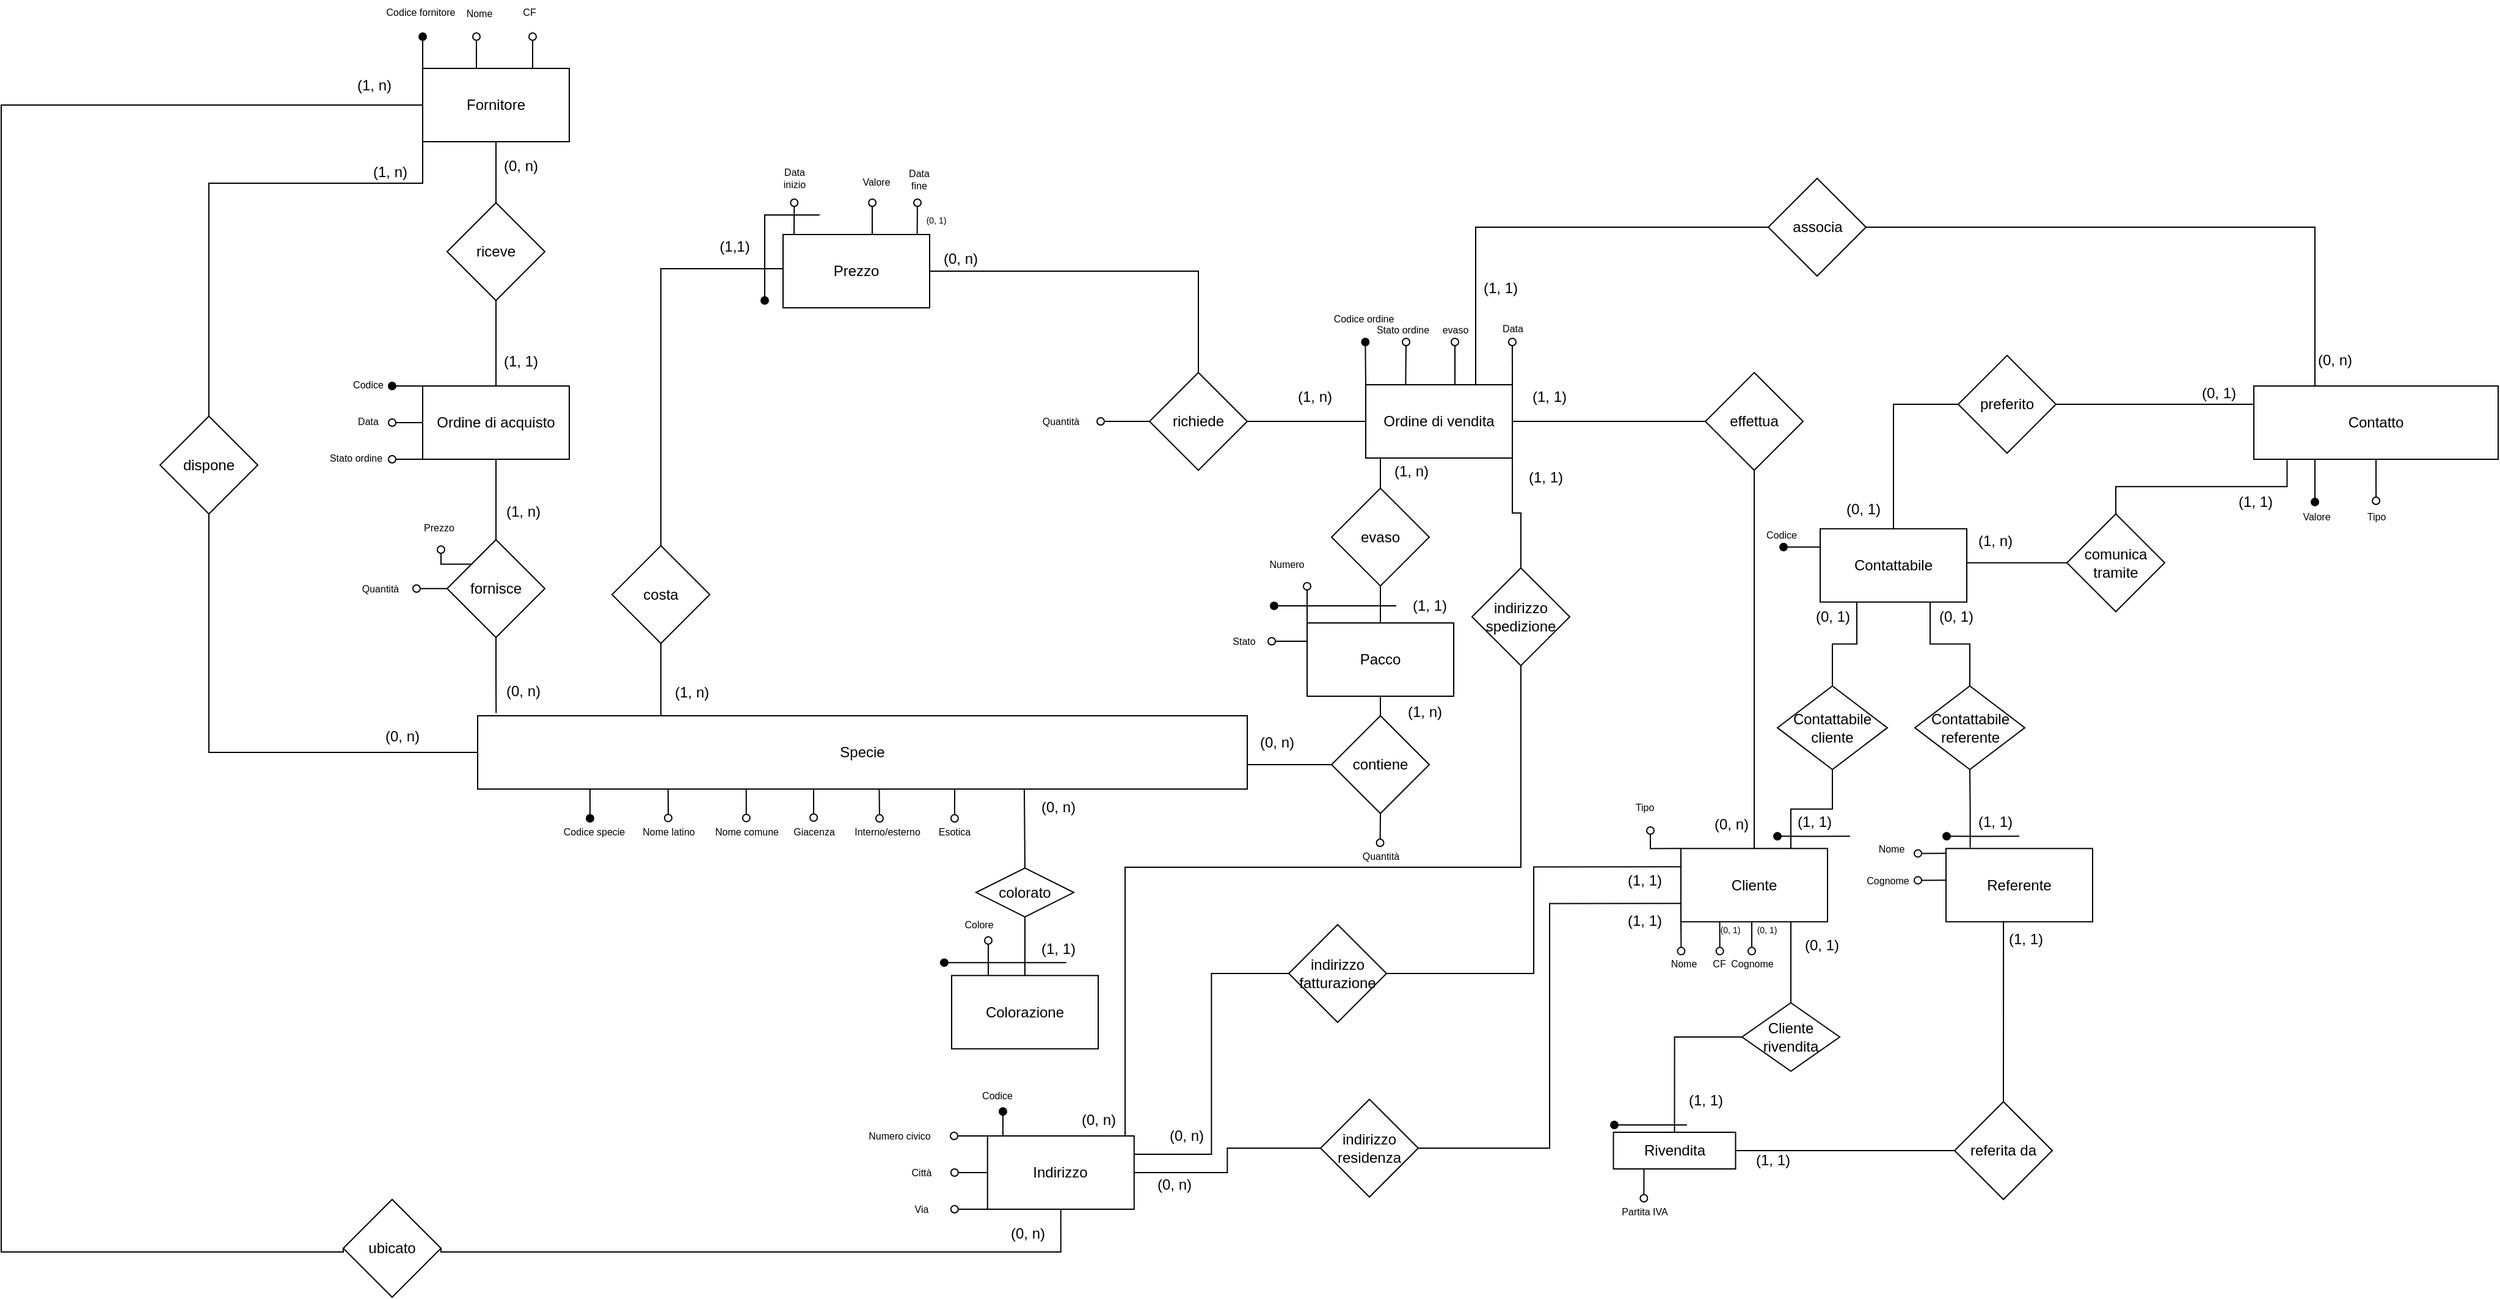 <mxfile version="19.0.3" type="device"><diagram id="LAhefPWDLS7451gCzzsY" name="Pagina-1"><mxGraphModel dx="1898" dy="1424" grid="1" gridSize="10" guides="1" tooltips="1" connect="1" arrows="1" fold="1" page="1" pageScale="1" pageWidth="827" pageHeight="1169" math="0" shadow="0"><root><mxCell id="0"/><mxCell id="1" parent="0"/><mxCell id="q1xazKoyYNm-U234OkCp-181" style="edgeStyle=orthogonalEdgeStyle;rounded=0;orthogonalLoop=1;jettySize=auto;html=1;exitX=0.571;exitY=0.99;exitDx=0;exitDy=0;fontSize=7;endArrow=oval;endFill=0;exitPerimeter=0;" parent="1" edge="1"><mxGeometry relative="1" as="geometry"><mxPoint x="469" y="710" as="targetPoint"/><mxPoint x="468.73" y="685.4" as="sourcePoint"/></mxGeometry></mxCell><mxCell id="q1xazKoyYNm-U234OkCp-183" style="edgeStyle=orthogonalEdgeStyle;rounded=0;orthogonalLoop=1;jettySize=auto;html=1;exitX=0.75;exitY=1;exitDx=0;exitDy=0;fontSize=7;endArrow=oval;endFill=0;" parent="1" edge="1"><mxGeometry relative="1" as="geometry"><mxPoint x="530.417" y="710.0" as="targetPoint"/><mxPoint x="530.5" y="686" as="sourcePoint"/></mxGeometry></mxCell><mxCell id="NOpnsA6SR9fhJBT1McN1-4" style="edgeStyle=orthogonalEdgeStyle;rounded=0;orthogonalLoop=1;jettySize=auto;html=1;exitX=0.75;exitY=1;exitDx=0;exitDy=0;entryX=0.5;entryY=0;entryDx=0;entryDy=0;endArrow=none;endFill=0;" parent="1" target="NOpnsA6SR9fhJBT1McN1-3" edge="1"><mxGeometry relative="1" as="geometry"><mxPoint x="587.5" y="686" as="sourcePoint"/></mxGeometry></mxCell><mxCell id="q1xazKoyYNm-U234OkCp-2" value="Specie" style="rounded=0;whiteSpace=wrap;html=1;gradientColor=none;" parent="1" vertex="1"><mxGeometry x="140" y="626" width="630" height="60" as="geometry"/></mxCell><mxCell id="q1xazKoyYNm-U234OkCp-31" style="edgeStyle=orthogonalEdgeStyle;rounded=0;orthogonalLoop=1;jettySize=auto;html=1;exitX=1;exitY=0;exitDx=0;exitDy=0;fontColor=#000000;endArrow=oval;endFill=0;" parent="1" source="q1xazKoyYNm-U234OkCp-33" edge="1"><mxGeometry relative="1" as="geometry"><mxPoint x="986.974" y="320" as="targetPoint"/></mxGeometry></mxCell><mxCell id="q1xazKoyYNm-U234OkCp-32" style="edgeStyle=orthogonalEdgeStyle;rounded=0;orthogonalLoop=1;jettySize=auto;html=1;exitX=0;exitY=0;exitDx=0;exitDy=0;fontSize=8;endArrow=oval;endFill=1;" parent="1" source="q1xazKoyYNm-U234OkCp-33" edge="1"><mxGeometry relative="1" as="geometry"><mxPoint x="866.667" y="320" as="targetPoint"/></mxGeometry></mxCell><mxCell id="HOwqi13ZU00glc8GqLRB-4" style="edgeStyle=orthogonalEdgeStyle;rounded=0;orthogonalLoop=1;jettySize=auto;html=1;exitX=1;exitY=1;exitDx=0;exitDy=0;entryX=0.5;entryY=0;entryDx=0;entryDy=0;endArrow=none;endFill=0;" parent="1" source="q1xazKoyYNm-U234OkCp-33" target="HOwqi13ZU00glc8GqLRB-3" edge="1"><mxGeometry relative="1" as="geometry"/></mxCell><mxCell id="7CtXiXxQIA4xTGamn86a-5" style="edgeStyle=orthogonalEdgeStyle;rounded=0;orthogonalLoop=1;jettySize=auto;html=1;exitX=0.5;exitY=0;exitDx=0;exitDy=0;endArrow=oval;endFill=0;" edge="1" parent="1" source="q1xazKoyYNm-U234OkCp-33"><mxGeometry relative="1" as="geometry"><mxPoint x="940" y="320" as="targetPoint"/></mxGeometry></mxCell><mxCell id="q1xazKoyYNm-U234OkCp-33" value="Ordine di vendita" style="rounded=0;whiteSpace=wrap;html=1;" parent="1" vertex="1"><mxGeometry x="867" y="355" width="120" height="60" as="geometry"/></mxCell><mxCell id="q1xazKoyYNm-U234OkCp-38" style="edgeStyle=orthogonalEdgeStyle;rounded=0;orthogonalLoop=1;jettySize=auto;html=1;exitX=0;exitY=0;exitDx=0;exitDy=0;fontSize=8;fontColor=#000000;endArrow=oval;endFill=1;" parent="1" source="q1xazKoyYNm-U234OkCp-42" edge="1"><mxGeometry relative="1" as="geometry"><mxPoint x="95" y="70" as="targetPoint"/></mxGeometry></mxCell><mxCell id="q1xazKoyYNm-U234OkCp-39" style="edgeStyle=orthogonalEdgeStyle;rounded=0;orthogonalLoop=1;jettySize=auto;html=1;exitX=0.25;exitY=0;exitDx=0;exitDy=0;fontSize=8;fontColor=#000000;endArrow=oval;endFill=0;" parent="1" edge="1"><mxGeometry relative="1" as="geometry"><mxPoint x="139" y="70" as="targetPoint"/><mxPoint x="139" y="96" as="sourcePoint"/></mxGeometry></mxCell><mxCell id="q1xazKoyYNm-U234OkCp-40" style="edgeStyle=orthogonalEdgeStyle;rounded=0;orthogonalLoop=1;jettySize=auto;html=1;exitX=0.75;exitY=0;exitDx=0;exitDy=0;fontSize=8;fontColor=#000000;endArrow=oval;endFill=0;" parent="1" source="q1xazKoyYNm-U234OkCp-42" edge="1"><mxGeometry relative="1" as="geometry"><mxPoint x="185" y="70" as="targetPoint"/></mxGeometry></mxCell><mxCell id="NOpnsA6SR9fhJBT1McN1-24" style="edgeStyle=orthogonalEdgeStyle;rounded=0;orthogonalLoop=1;jettySize=auto;html=1;exitX=0;exitY=0.5;exitDx=0;exitDy=0;entryX=0;entryY=0.5;entryDx=0;entryDy=0;endArrow=none;endFill=0;" parent="1" source="q1xazKoyYNm-U234OkCp-42" target="NOpnsA6SR9fhJBT1McN1-10" edge="1"><mxGeometry relative="1" as="geometry"><Array as="points"><mxPoint x="-250" y="126"/><mxPoint x="-250" y="1065"/><mxPoint x="30" y="1065"/></Array></mxGeometry></mxCell><mxCell id="q1xazKoyYNm-U234OkCp-42" value="Fornitore" style="rounded=0;whiteSpace=wrap;html=1;" parent="1" vertex="1"><mxGeometry x="95" y="96" width="120" height="60" as="geometry"/></mxCell><mxCell id="q1xazKoyYNm-U234OkCp-43" style="edgeStyle=orthogonalEdgeStyle;rounded=0;orthogonalLoop=1;jettySize=auto;html=1;exitX=0.5;exitY=1;exitDx=0;exitDy=0;entryX=0.024;entryY=-0.038;entryDx=0;entryDy=0;endArrow=none;endFill=0;entryPerimeter=0;" parent="1" source="q1xazKoyYNm-U234OkCp-47" target="q1xazKoyYNm-U234OkCp-2" edge="1"><mxGeometry relative="1" as="geometry"><mxPoint x="330.51" y="626" as="targetPoint"/></mxGeometry></mxCell><mxCell id="q1xazKoyYNm-U234OkCp-44" style="edgeStyle=orthogonalEdgeStyle;rounded=0;orthogonalLoop=1;jettySize=auto;html=1;exitX=0.5;exitY=0;exitDx=0;exitDy=0;entryX=0.5;entryY=1;entryDx=0;entryDy=0;endArrow=none;endFill=0;strokeColor=#000000;" parent="1" source="q1xazKoyYNm-U234OkCp-47" target="q1xazKoyYNm-U234OkCp-88" edge="1"><mxGeometry relative="1" as="geometry"/></mxCell><mxCell id="q1xazKoyYNm-U234OkCp-45" style="edgeStyle=orthogonalEdgeStyle;rounded=0;orthogonalLoop=1;jettySize=auto;html=1;exitX=0;exitY=0.5;exitDx=0;exitDy=0;fontSize=8;fontColor=#000000;endArrow=oval;endFill=0;" parent="1" source="q1xazKoyYNm-U234OkCp-47" edge="1"><mxGeometry relative="1" as="geometry"><mxPoint x="90" y="521.903" as="targetPoint"/></mxGeometry></mxCell><mxCell id="q1xazKoyYNm-U234OkCp-46" style="edgeStyle=orthogonalEdgeStyle;rounded=0;orthogonalLoop=1;jettySize=auto;html=1;exitX=0;exitY=0;exitDx=0;exitDy=0;fontSize=8;endArrow=oval;endFill=0;" parent="1" source="q1xazKoyYNm-U234OkCp-47" edge="1"><mxGeometry relative="1" as="geometry"><mxPoint x="110" y="490" as="targetPoint"/></mxGeometry></mxCell><mxCell id="q1xazKoyYNm-U234OkCp-47" value="fornisce" style="rhombus;whiteSpace=wrap;html=1;rounded=0;" parent="1" vertex="1"><mxGeometry x="115" y="481.88" width="80" height="80" as="geometry"/></mxCell><mxCell id="q1xazKoyYNm-U234OkCp-48" style="edgeStyle=orthogonalEdgeStyle;rounded=0;orthogonalLoop=1;jettySize=auto;html=1;exitX=1;exitY=0.5;exitDx=0;exitDy=0;endArrow=none;endFill=0;" parent="1" source="q1xazKoyYNm-U234OkCp-50" target="q1xazKoyYNm-U234OkCp-33" edge="1"><mxGeometry relative="1" as="geometry"/></mxCell><mxCell id="q1xazKoyYNm-U234OkCp-49" style="edgeStyle=orthogonalEdgeStyle;rounded=0;orthogonalLoop=1;jettySize=auto;html=1;exitX=0;exitY=0.5;exitDx=0;exitDy=0;fontSize=8;fontColor=#000000;endArrow=oval;endFill=0;" parent="1" source="q1xazKoyYNm-U234OkCp-50" edge="1"><mxGeometry relative="1" as="geometry"><mxPoint x="650" y="385" as="targetPoint"/></mxGeometry></mxCell><mxCell id="q1xazKoyYNm-U234OkCp-50" value="richiede" style="rhombus;whiteSpace=wrap;html=1;rounded=0;" parent="1" vertex="1"><mxGeometry x="690" y="345" width="80" height="80" as="geometry"/></mxCell><mxCell id="q1xazKoyYNm-U234OkCp-51" style="edgeStyle=orthogonalEdgeStyle;rounded=0;orthogonalLoop=1;jettySize=auto;html=1;exitX=0;exitY=0.5;exitDx=0;exitDy=0;entryX=1;entryY=0.5;entryDx=0;entryDy=0;endArrow=none;endFill=0;" parent="1" source="in0_OJAI204ku8EVPCR9-22" target="q1xazKoyYNm-U234OkCp-33" edge="1"><mxGeometry relative="1" as="geometry"><Array as="points"><mxPoint x="1050" y="385"/><mxPoint x="1050" y="385"/></Array></mxGeometry></mxCell><mxCell id="q1xazKoyYNm-U234OkCp-59" style="edgeStyle=orthogonalEdgeStyle;rounded=0;orthogonalLoop=1;jettySize=auto;html=1;exitX=1;exitY=0.5;exitDx=0;exitDy=0;entryX=0.5;entryY=0;entryDx=0;entryDy=0;endArrow=none;endFill=0;strokeColor=#000000;" parent="1" source="q1xazKoyYNm-U234OkCp-62" target="q1xazKoyYNm-U234OkCp-50" edge="1"><mxGeometry relative="1" as="geometry"/></mxCell><mxCell id="q1xazKoyYNm-U234OkCp-60" style="edgeStyle=orthogonalEdgeStyle;rounded=0;orthogonalLoop=1;jettySize=auto;html=1;exitX=0.25;exitY=0;exitDx=0;exitDy=0;fontSize=8;fontColor=#000000;endArrow=oval;endFill=0;" parent="1" edge="1"><mxGeometry relative="1" as="geometry"><mxPoint x="463.071" y="206" as="targetPoint"/><mxPoint x="463" y="232" as="sourcePoint"/><Array as="points"><mxPoint x="463" y="216"/><mxPoint x="463" y="216"/></Array></mxGeometry></mxCell><mxCell id="q1xazKoyYNm-U234OkCp-61" style="edgeStyle=orthogonalEdgeStyle;rounded=0;orthogonalLoop=1;jettySize=auto;html=1;exitX=0.75;exitY=0;exitDx=0;exitDy=0;fontSize=8;endArrow=oval;endFill=0;" parent="1" edge="1"><mxGeometry relative="1" as="geometry"><mxPoint x="399.176" y="206" as="targetPoint"/><mxPoint x="399" y="232" as="sourcePoint"/></mxGeometry></mxCell><mxCell id="q1xazKoyYNm-U234OkCp-62" value="Prezzo" style="rounded=0;whiteSpace=wrap;html=1;shadow=0;" parent="1" vertex="1"><mxGeometry x="390" y="232" width="120" height="60" as="geometry"/></mxCell><mxCell id="q1xazKoyYNm-U234OkCp-63" style="edgeStyle=orthogonalEdgeStyle;rounded=0;orthogonalLoop=1;jettySize=auto;html=1;exitX=0;exitY=0.5;exitDx=0;exitDy=0;entryX=0.5;entryY=0;entryDx=0;entryDy=0;endArrow=none;endFill=0;" parent="1" source="q1xazKoyYNm-U234OkCp-62" target="q1xazKoyYNm-U234OkCp-81" edge="1"><mxGeometry relative="1" as="geometry"><mxPoint x="295" y="426.78" as="sourcePoint"/><Array as="points"><mxPoint x="390" y="260"/><mxPoint x="290" y="260"/></Array></mxGeometry></mxCell><mxCell id="q1xazKoyYNm-U234OkCp-65" style="edgeStyle=orthogonalEdgeStyle;rounded=0;orthogonalLoop=1;jettySize=auto;html=1;fontSize=8;endArrow=oval;endFill=0;exitX=0.915;exitY=-0.007;exitDx=0;exitDy=0;exitPerimeter=0;" parent="1" source="q1xazKoyYNm-U234OkCp-62" edge="1"><mxGeometry relative="1" as="geometry"><mxPoint x="500" y="206" as="targetPoint"/><mxPoint x="495" y="296" as="sourcePoint"/></mxGeometry></mxCell><mxCell id="q1xazKoyYNm-U234OkCp-71" value="(1, n)" style="text;html=1;align=center;verticalAlign=middle;resizable=0;points=[];autosize=1;strokeColor=none;fillColor=none;rounded=0;" parent="1" vertex="1"><mxGeometry x="805" y="355" width="40" height="20" as="geometry"/></mxCell><mxCell id="q1xazKoyYNm-U234OkCp-72" value="(0, n)" style="text;html=1;align=center;verticalAlign=middle;resizable=0;points=[];autosize=1;strokeColor=none;fillColor=none;rounded=0;" parent="1" vertex="1"><mxGeometry x="774" y="637.65" width="40" height="20" as="geometry"/></mxCell><mxCell id="q1xazKoyYNm-U234OkCp-73" value="(0, n)" style="text;html=1;align=center;verticalAlign=middle;resizable=0;points=[];autosize=1;strokeColor=none;fillColor=none;rounded=0;" parent="1" vertex="1"><mxGeometry x="515" y="242" width="40" height="20" as="geometry"/></mxCell><mxCell id="q1xazKoyYNm-U234OkCp-76" value="(1, 1)" style="text;html=1;align=center;verticalAlign=middle;resizable=0;points=[];autosize=1;strokeColor=none;fillColor=none;rounded=0;" parent="1" vertex="1"><mxGeometry x="997" y="355" width="40" height="20" as="geometry"/></mxCell><mxCell id="q1xazKoyYNm-U234OkCp-78" value="(0, n)" style="text;html=1;align=center;verticalAlign=middle;resizable=0;points=[];autosize=1;strokeColor=none;fillColor=none;rounded=0;" parent="1" vertex="1"><mxGeometry x="157" y="596" width="40" height="20" as="geometry"/></mxCell><mxCell id="q1xazKoyYNm-U234OkCp-79" value="(1, n)" style="text;html=1;align=center;verticalAlign=middle;resizable=0;points=[];autosize=1;strokeColor=none;fillColor=none;rounded=0;" parent="1" vertex="1"><mxGeometry x="157" y="448.94" width="40" height="20" as="geometry"/></mxCell><mxCell id="q1xazKoyYNm-U234OkCp-80" style="edgeStyle=orthogonalEdgeStyle;rounded=0;orthogonalLoop=1;jettySize=auto;html=1;exitX=0.5;exitY=1;exitDx=0;exitDy=0;endArrow=none;endFill=0;" parent="1" source="q1xazKoyYNm-U234OkCp-81" edge="1"><mxGeometry relative="1" as="geometry"><mxPoint x="290" y="626" as="targetPoint"/><Array as="points"><mxPoint x="290" y="626"/></Array></mxGeometry></mxCell><mxCell id="q1xazKoyYNm-U234OkCp-81" value="costa" style="rhombus;whiteSpace=wrap;html=1;rounded=0;" parent="1" vertex="1"><mxGeometry x="250" y="486.78" width="80" height="80" as="geometry"/></mxCell><mxCell id="q1xazKoyYNm-U234OkCp-82" value="(1, n)" style="text;html=1;align=center;verticalAlign=middle;resizable=0;points=[];autosize=1;strokeColor=none;fillColor=none;rounded=0;" parent="1" vertex="1"><mxGeometry x="295" y="596.78" width="40" height="20" as="geometry"/></mxCell><mxCell id="q1xazKoyYNm-U234OkCp-83" value="(1,1)" style="text;html=1;align=center;verticalAlign=middle;resizable=0;points=[];autosize=1;strokeColor=none;fillColor=none;rounded=0;" parent="1" vertex="1"><mxGeometry x="330" y="232" width="40" height="20" as="geometry"/></mxCell><mxCell id="q1xazKoyYNm-U234OkCp-84" style="edgeStyle=orthogonalEdgeStyle;rounded=0;orthogonalLoop=1;jettySize=auto;html=1;endArrow=oval;endFill=1;startArrow=none;startFill=0;" parent="1" edge="1"><mxGeometry relative="1" as="geometry"><mxPoint x="420" y="216" as="sourcePoint"/><mxPoint x="375" y="286" as="targetPoint"/><Array as="points"><mxPoint x="375" y="282"/><mxPoint x="375" y="282"/></Array></mxGeometry></mxCell><mxCell id="q1xazKoyYNm-U234OkCp-85" style="edgeStyle=orthogonalEdgeStyle;rounded=0;orthogonalLoop=1;jettySize=auto;html=1;exitX=0.5;exitY=0;exitDx=0;exitDy=0;entryX=0.5;entryY=1;entryDx=0;entryDy=0;endArrow=none;endFill=0;strokeColor=#000000;" parent="1" source="q1xazKoyYNm-U234OkCp-88" target="q1xazKoyYNm-U234OkCp-90" edge="1"><mxGeometry relative="1" as="geometry"/></mxCell><mxCell id="q1xazKoyYNm-U234OkCp-86" style="edgeStyle=orthogonalEdgeStyle;rounded=0;orthogonalLoop=1;jettySize=auto;html=1;exitX=0;exitY=0.5;exitDx=0;exitDy=0;fontSize=8;fontColor=#000000;endArrow=oval;endFill=0;" parent="1" source="q1xazKoyYNm-U234OkCp-88" edge="1"><mxGeometry relative="1" as="geometry"><mxPoint x="70" y="386.154" as="targetPoint"/></mxGeometry></mxCell><mxCell id="q1xazKoyYNm-U234OkCp-87" style="edgeStyle=orthogonalEdgeStyle;rounded=0;orthogonalLoop=1;jettySize=auto;html=1;exitX=0;exitY=0;exitDx=0;exitDy=0;fontSize=8;endArrow=oval;endFill=1;" parent="1" source="q1xazKoyYNm-U234OkCp-88" edge="1"><mxGeometry relative="1" as="geometry"><mxPoint x="70" y="355.857" as="targetPoint"/></mxGeometry></mxCell><mxCell id="q1xazKoyYNm-U234OkCp-88" value="Ordine di acquisto" style="rounded=0;whiteSpace=wrap;html=1;" parent="1" vertex="1"><mxGeometry x="95" y="356" width="120" height="60" as="geometry"/></mxCell><mxCell id="q1xazKoyYNm-U234OkCp-89" style="edgeStyle=orthogonalEdgeStyle;rounded=0;orthogonalLoop=1;jettySize=auto;html=1;exitX=0.5;exitY=0;exitDx=0;exitDy=0;entryX=0.5;entryY=1;entryDx=0;entryDy=0;endArrow=none;endFill=0;strokeColor=#000000;" parent="1" source="q1xazKoyYNm-U234OkCp-90" target="q1xazKoyYNm-U234OkCp-42" edge="1"><mxGeometry relative="1" as="geometry"/></mxCell><mxCell id="q1xazKoyYNm-U234OkCp-90" value="riceve" style="rhombus;whiteSpace=wrap;html=1;rounded=0;" parent="1" vertex="1"><mxGeometry x="115" y="206" width="80" height="80" as="geometry"/></mxCell><mxCell id="q1xazKoyYNm-U234OkCp-91" style="edgeStyle=orthogonalEdgeStyle;rounded=0;orthogonalLoop=1;jettySize=auto;html=1;exitX=0.5;exitY=1;exitDx=0;exitDy=0;entryX=0.5;entryY=0;entryDx=0;entryDy=0;endArrow=none;endFill=0;strokeColor=#000000;" parent="1" target="q1xazKoyYNm-U234OkCp-99" edge="1"><mxGeometry relative="1" as="geometry"><mxPoint x="879" y="596" as="sourcePoint"/></mxGeometry></mxCell><mxCell id="q1xazKoyYNm-U234OkCp-92" style="edgeStyle=orthogonalEdgeStyle;rounded=0;orthogonalLoop=1;jettySize=auto;html=1;exitX=0;exitY=0;exitDx=0;exitDy=0;fontSize=8;endArrow=oval;endFill=0;" parent="1" source="q1xazKoyYNm-U234OkCp-93" edge="1"><mxGeometry relative="1" as="geometry"><mxPoint x="819" y="520" as="targetPoint"/></mxGeometry></mxCell><mxCell id="7CtXiXxQIA4xTGamn86a-7" style="edgeStyle=orthogonalEdgeStyle;rounded=0;orthogonalLoop=1;jettySize=auto;html=1;exitX=0;exitY=0.25;exitDx=0;exitDy=0;endArrow=oval;endFill=0;" edge="1" parent="1" source="q1xazKoyYNm-U234OkCp-93"><mxGeometry relative="1" as="geometry"><mxPoint x="790" y="564.846" as="targetPoint"/></mxGeometry></mxCell><mxCell id="q1xazKoyYNm-U234OkCp-93" value="Pacco" style="rounded=0;whiteSpace=wrap;html=1;shadow=0;" parent="1" vertex="1"><mxGeometry x="819" y="550" width="120" height="60" as="geometry"/></mxCell><mxCell id="q1xazKoyYNm-U234OkCp-94" style="edgeStyle=orthogonalEdgeStyle;rounded=0;orthogonalLoop=1;jettySize=auto;html=1;exitX=0.5;exitY=0;exitDx=0;exitDy=0;entryX=0.5;entryY=1;entryDx=0;entryDy=0;endArrow=none;endFill=0;strokeColor=#000000;" parent="1" source="q1xazKoyYNm-U234OkCp-96" edge="1"><mxGeometry relative="1" as="geometry"><mxPoint x="879" y="415" as="targetPoint"/></mxGeometry></mxCell><mxCell id="q1xazKoyYNm-U234OkCp-95" style="edgeStyle=orthogonalEdgeStyle;rounded=0;orthogonalLoop=1;jettySize=auto;html=1;exitX=0.5;exitY=1;exitDx=0;exitDy=0;entryX=0.5;entryY=0;entryDx=0;entryDy=0;endArrow=none;endFill=0;strokeColor=#000000;" parent="1" source="q1xazKoyYNm-U234OkCp-96" target="q1xazKoyYNm-U234OkCp-93" edge="1"><mxGeometry relative="1" as="geometry"/></mxCell><mxCell id="q1xazKoyYNm-U234OkCp-96" value="evaso" style="rhombus;whiteSpace=wrap;html=1;rounded=0;" parent="1" vertex="1"><mxGeometry x="839" y="439.72" width="80" height="80" as="geometry"/></mxCell><mxCell id="q1xazKoyYNm-U234OkCp-97" style="edgeStyle=orthogonalEdgeStyle;rounded=0;orthogonalLoop=1;jettySize=auto;html=1;exitX=0;exitY=0.5;exitDx=0;exitDy=0;endArrow=none;endFill=0;strokeColor=#000000;" parent="1" source="q1xazKoyYNm-U234OkCp-99" edge="1"><mxGeometry relative="1" as="geometry"><mxPoint x="770" y="666" as="targetPoint"/><Array as="points"><mxPoint x="770" y="666"/></Array></mxGeometry></mxCell><mxCell id="q1xazKoyYNm-U234OkCp-98" style="edgeStyle=orthogonalEdgeStyle;rounded=0;orthogonalLoop=1;jettySize=auto;html=1;exitX=0.5;exitY=1;exitDx=0;exitDy=0;fontSize=8;startArrow=none;startFill=0;endArrow=oval;endFill=0;" parent="1" source="q1xazKoyYNm-U234OkCp-99" edge="1"><mxGeometry relative="1" as="geometry"><mxPoint x="878.758" y="730" as="targetPoint"/></mxGeometry></mxCell><mxCell id="q1xazKoyYNm-U234OkCp-99" value="contiene" style="rhombus;whiteSpace=wrap;html=1;rounded=0;" parent="1" vertex="1"><mxGeometry x="839" y="626" width="80" height="80" as="geometry"/></mxCell><mxCell id="q1xazKoyYNm-U234OkCp-100" style="edgeStyle=orthogonalEdgeStyle;rounded=0;orthogonalLoop=1;jettySize=auto;html=1;endArrow=none;endFill=0;startArrow=oval;startFill=1;" parent="1" edge="1"><mxGeometry relative="1" as="geometry"><mxPoint x="792" y="536" as="sourcePoint"/><mxPoint x="892" y="536.02" as="targetPoint"/><Array as="points"><mxPoint x="892" y="536.02"/></Array></mxGeometry></mxCell><mxCell id="q1xazKoyYNm-U234OkCp-101" value="(0, n)" style="text;html=1;align=center;verticalAlign=middle;resizable=0;points=[];autosize=1;strokeColor=none;fillColor=none;rounded=0;" parent="1" vertex="1"><mxGeometry x="155" y="166" width="40" height="20" as="geometry"/></mxCell><mxCell id="q1xazKoyYNm-U234OkCp-102" value="(1, 1)" style="text;html=1;align=center;verticalAlign=middle;resizable=0;points=[];autosize=1;strokeColor=none;fillColor=none;rounded=0;" parent="1" vertex="1"><mxGeometry x="155" y="326" width="40" height="20" as="geometry"/></mxCell><mxCell id="q1xazKoyYNm-U234OkCp-107" value="Nome latino" style="text;html=1;align=center;verticalAlign=middle;resizable=0;points=[];autosize=1;strokeColor=none;fillColor=none;fontSize=8;rounded=0;" parent="1" vertex="1"><mxGeometry x="266" y="711" width="60" height="20" as="geometry"/></mxCell><mxCell id="q1xazKoyYNm-U234OkCp-108" value="Nome comune" style="text;html=1;align=center;verticalAlign=middle;resizable=0;points=[];autosize=1;strokeColor=none;fillColor=none;fontSize=8;rounded=0;" parent="1" vertex="1"><mxGeometry x="325" y="711" width="70" height="20" as="geometry"/></mxCell><mxCell id="q1xazKoyYNm-U234OkCp-109" value="Codice specie" style="text;html=1;align=center;verticalAlign=middle;resizable=0;points=[];autosize=1;strokeColor=none;fillColor=none;fontSize=8;rounded=0;" parent="1" vertex="1"><mxGeometry x="200" y="711" width="70" height="20" as="geometry"/></mxCell><mxCell id="q1xazKoyYNm-U234OkCp-136" style="edgeStyle=orthogonalEdgeStyle;rounded=0;orthogonalLoop=1;jettySize=auto;html=1;exitX=0.146;exitY=1.005;exitDx=0;exitDy=0;endArrow=oval;endFill=1;strokeColor=#000000;exitPerimeter=0;" parent="1" source="q1xazKoyYNm-U234OkCp-2" edge="1"><mxGeometry relative="1" as="geometry"><mxPoint x="232" y="710" as="targetPoint"/><mxPoint x="231.92" y="694.46" as="sourcePoint"/></mxGeometry></mxCell><mxCell id="q1xazKoyYNm-U234OkCp-137" style="edgeStyle=orthogonalEdgeStyle;rounded=0;orthogonalLoop=1;jettySize=auto;html=1;endArrow=oval;endFill=0;strokeColor=#000000;exitX=0.349;exitY=1.006;exitDx=0;exitDy=0;exitPerimeter=0;" parent="1" source="q1xazKoyYNm-U234OkCp-2" edge="1"><mxGeometry relative="1" as="geometry"><mxPoint x="359.92" y="709.7" as="targetPoint"/><mxPoint x="360" y="690" as="sourcePoint"/></mxGeometry></mxCell><mxCell id="q1xazKoyYNm-U234OkCp-138" style="edgeStyle=orthogonalEdgeStyle;rounded=0;orthogonalLoop=1;jettySize=auto;html=1;endArrow=oval;endFill=0;strokeColor=#000000;exitX=0.238;exitY=1.003;exitDx=0;exitDy=0;exitPerimeter=0;" parent="1" edge="1"><mxGeometry relative="1" as="geometry"><mxPoint x="295.97" y="709.7" as="targetPoint"/><mxPoint x="295.94" y="686.18" as="sourcePoint"/></mxGeometry></mxCell><mxCell id="q1xazKoyYNm-U234OkCp-140" value="Data" style="text;html=1;align=center;verticalAlign=middle;resizable=0;points=[];autosize=1;strokeColor=none;fillColor=none;fontColor=#000000;fontSize=8;rounded=0;" parent="1" vertex="1"><mxGeometry x="972" y="299" width="30" height="20" as="geometry"/></mxCell><mxCell id="q1xazKoyYNm-U234OkCp-141" value="Quantità" style="text;html=1;align=center;verticalAlign=middle;resizable=0;points=[];autosize=1;strokeColor=none;fillColor=none;fontSize=8;fontColor=#000000;rounded=0;" parent="1" vertex="1"><mxGeometry x="592" y="375" width="50" height="20" as="geometry"/></mxCell><mxCell id="q1xazKoyYNm-U234OkCp-142" value="Codice fornitore" style="text;html=1;align=center;verticalAlign=middle;resizable=0;points=[];autosize=1;strokeColor=none;fillColor=none;fontSize=8;fontColor=#000000;rounded=0;" parent="1" vertex="1"><mxGeometry x="58" y="40" width="70" height="20" as="geometry"/></mxCell><mxCell id="q1xazKoyYNm-U234OkCp-144" value="Nome" style="text;html=1;align=center;verticalAlign=middle;resizable=0;points=[];autosize=1;strokeColor=none;fillColor=none;fontSize=8;fontColor=#000000;rounded=0;" parent="1" vertex="1"><mxGeometry x="121" y="41" width="40" height="20" as="geometry"/></mxCell><mxCell id="q1xazKoyYNm-U234OkCp-145" value="CF" style="text;html=1;align=center;verticalAlign=middle;resizable=0;points=[];autosize=1;strokeColor=none;fillColor=none;fontSize=8;fontColor=#000000;rounded=0;" parent="1" vertex="1"><mxGeometry x="167" y="40" width="30" height="20" as="geometry"/></mxCell><mxCell id="q1xazKoyYNm-U234OkCp-146" value="Valore" style="text;html=1;align=center;verticalAlign=middle;resizable=0;points=[];autosize=1;strokeColor=none;fillColor=none;fontSize=8;fontColor=#000000;rounded=0;" parent="1" vertex="1"><mxGeometry x="446" y="179" width="40" height="20" as="geometry"/></mxCell><mxCell id="q1xazKoyYNm-U234OkCp-149" style="edgeStyle=orthogonalEdgeStyle;rounded=0;orthogonalLoop=1;jettySize=auto;html=1;endArrow=oval;endFill=0;strokeColor=#000000;exitX=0.349;exitY=1.006;exitDx=0;exitDy=0;exitPerimeter=0;" parent="1" edge="1"><mxGeometry relative="1" as="geometry"><mxPoint x="415.05" y="709.34" as="targetPoint"/><mxPoint x="415" y="686.0" as="sourcePoint"/></mxGeometry></mxCell><mxCell id="q1xazKoyYNm-U234OkCp-150" value="Giacenza" style="text;html=1;align=center;verticalAlign=middle;resizable=0;points=[];autosize=1;strokeColor=none;fillColor=none;fontSize=8;fontColor=#000000;rounded=0;" parent="1" vertex="1"><mxGeometry x="390" y="711" width="50" height="20" as="geometry"/></mxCell><mxCell id="q1xazKoyYNm-U234OkCp-151" value="Quantità" style="text;html=1;align=center;verticalAlign=middle;resizable=0;points=[];autosize=1;strokeColor=none;fillColor=none;fontSize=8;fontColor=#000000;rounded=0;" parent="1" vertex="1"><mxGeometry x="35" y="511.88" width="50" height="20" as="geometry"/></mxCell><mxCell id="q1xazKoyYNm-U234OkCp-152" value="Data" style="text;html=1;align=center;verticalAlign=middle;resizable=0;points=[];autosize=1;strokeColor=none;fillColor=none;fontSize=8;fontColor=#000000;rounded=0;" parent="1" vertex="1"><mxGeometry x="35" y="375" width="30" height="20" as="geometry"/></mxCell><mxCell id="q1xazKoyYNm-U234OkCp-154" value="Codice ordine" style="text;html=1;align=center;verticalAlign=middle;resizable=0;points=[];autosize=1;strokeColor=none;fillColor=none;fontSize=8;rounded=0;" parent="1" vertex="1"><mxGeometry x="830" y="291" width="70" height="20" as="geometry"/></mxCell><mxCell id="q1xazKoyYNm-U234OkCp-155" value="Codice" style="text;html=1;align=center;verticalAlign=middle;resizable=0;points=[];autosize=1;strokeColor=none;fillColor=none;fontSize=8;rounded=0;" parent="1" vertex="1"><mxGeometry x="30" y="345" width="40" height="20" as="geometry"/></mxCell><mxCell id="q1xazKoyYNm-U234OkCp-157" value="Numero" style="text;html=1;align=center;verticalAlign=middle;resizable=0;points=[];autosize=1;strokeColor=none;fillColor=none;fontSize=8;rounded=0;" parent="1" vertex="1"><mxGeometry x="782" y="491.88" width="40" height="20" as="geometry"/></mxCell><mxCell id="q1xazKoyYNm-U234OkCp-158" value="Data&lt;br&gt;fine" style="text;html=1;align=center;verticalAlign=middle;resizable=0;points=[];autosize=1;strokeColor=none;fillColor=none;fontSize=8;rounded=0;" parent="1" vertex="1"><mxGeometry x="486" y="172" width="30" height="30" as="geometry"/></mxCell><mxCell id="q1xazKoyYNm-U234OkCp-159" value="Data&lt;br&gt;inizio" style="text;html=1;align=center;verticalAlign=middle;resizable=0;points=[];autosize=1;strokeColor=none;fillColor=none;fontSize=8;rounded=0;" parent="1" vertex="1"><mxGeometry x="384" y="171" width="30" height="30" as="geometry"/></mxCell><mxCell id="q1xazKoyYNm-U234OkCp-169" value="Quantità" style="text;html=1;align=center;verticalAlign=middle;resizable=0;points=[];autosize=1;strokeColor=none;fillColor=none;fontSize=8;rounded=0;" parent="1" vertex="1"><mxGeometry x="854" y="731" width="50" height="20" as="geometry"/></mxCell><mxCell id="q1xazKoyYNm-U234OkCp-170" value="(1, n)" style="text;html=1;align=center;verticalAlign=middle;resizable=0;points=[];autosize=1;strokeColor=none;fillColor=none;rounded=0;" parent="1" vertex="1"><mxGeometry x="895" y="612.65" width="40" height="20" as="geometry"/></mxCell><mxCell id="q1xazKoyYNm-U234OkCp-171" value="(1, 1)" style="text;html=1;align=center;verticalAlign=middle;resizable=0;points=[];autosize=1;strokeColor=none;fillColor=none;rounded=0;" parent="1" vertex="1"><mxGeometry x="899" y="526" width="40" height="20" as="geometry"/></mxCell><mxCell id="q1xazKoyYNm-U234OkCp-172" value="(1, n)" style="text;html=1;align=center;verticalAlign=middle;resizable=0;points=[];autosize=1;strokeColor=none;fillColor=none;rounded=0;" parent="1" vertex="1"><mxGeometry x="884" y="416" width="40" height="20" as="geometry"/></mxCell><mxCell id="q1xazKoyYNm-U234OkCp-178" value="Prezzo" style="text;html=1;align=center;verticalAlign=middle;resizable=0;points=[];autosize=1;strokeColor=none;fillColor=none;fontSize=8;" parent="1" vertex="1"><mxGeometry x="88" y="461.88" width="40" height="20" as="geometry"/></mxCell><mxCell id="q1xazKoyYNm-U234OkCp-180" value="(0, 1)" style="text;html=1;align=center;verticalAlign=middle;resizable=0;points=[];autosize=1;strokeColor=none;fillColor=none;rounded=0;fontSize=7;" parent="1" vertex="1"><mxGeometry x="500" y="216" width="30" height="10" as="geometry"/></mxCell><mxCell id="q1xazKoyYNm-U234OkCp-182" value="Interno/esterno" style="text;html=1;align=center;verticalAlign=middle;resizable=0;points=[];autosize=1;strokeColor=none;fillColor=none;fontSize=8;fontColor=#000000;rounded=0;" parent="1" vertex="1"><mxGeometry x="440" y="711" width="70" height="20" as="geometry"/></mxCell><mxCell id="q1xazKoyYNm-U234OkCp-184" value="Esotica" style="text;html=1;align=center;verticalAlign=middle;resizable=0;points=[];autosize=1;strokeColor=none;fillColor=none;fontSize=8;fontColor=#000000;rounded=0;" parent="1" vertex="1"><mxGeometry x="510" y="711" width="40" height="20" as="geometry"/></mxCell><mxCell id="in0_OJAI204ku8EVPCR9-1" style="edgeStyle=orthogonalEdgeStyle;rounded=0;orthogonalLoop=1;jettySize=auto;html=1;exitX=0.5;exitY=0;exitDx=0;exitDy=0;entryX=0.5;entryY=1;entryDx=0;entryDy=0;endArrow=none;endFill=0;" parent="1" source="in0_OJAI204ku8EVPCR9-7" target="in0_OJAI204ku8EVPCR9-22" edge="1"><mxGeometry relative="1" as="geometry"/></mxCell><mxCell id="in0_OJAI204ku8EVPCR9-2" style="edgeStyle=orthogonalEdgeStyle;rounded=0;orthogonalLoop=1;jettySize=auto;html=1;entryX=0;entryY=0.5;entryDx=0;entryDy=0;endArrow=none;endFill=0;exitX=0.5;exitY=0;exitDx=0;exitDy=0;" parent="1" source="in0_OJAI204ku8EVPCR9-60" target="in0_OJAI204ku8EVPCR9-26" edge="1"><mxGeometry relative="1" as="geometry"><mxPoint x="1249" y="431.02" as="sourcePoint"/><Array as="points"><mxPoint x="1299" y="371.02"/></Array></mxGeometry></mxCell><mxCell id="in0_OJAI204ku8EVPCR9-5" style="edgeStyle=orthogonalEdgeStyle;rounded=0;orthogonalLoop=1;jettySize=auto;html=1;exitX=0;exitY=1;exitDx=0;exitDy=0;endArrow=oval;endFill=0;strokeColor=#000000;" parent="1" source="in0_OJAI204ku8EVPCR9-7" edge="1"><mxGeometry relative="1" as="geometry"><mxPoint x="1125.2" y="818.67" as="targetPoint"/></mxGeometry></mxCell><mxCell id="in0_OJAI204ku8EVPCR9-79" style="edgeStyle=orthogonalEdgeStyle;rounded=0;orthogonalLoop=1;jettySize=auto;html=1;exitX=0.75;exitY=0;exitDx=0;exitDy=0;entryX=0.5;entryY=1;entryDx=0;entryDy=0;fontSize=7;endArrow=none;endFill=0;" parent="1" source="in0_OJAI204ku8EVPCR9-7" target="in0_OJAI204ku8EVPCR9-77" edge="1"><mxGeometry relative="1" as="geometry"/></mxCell><mxCell id="D8KGpnxIN7vyYAsVerqh-5" style="edgeStyle=orthogonalEdgeStyle;rounded=0;orthogonalLoop=1;jettySize=auto;html=1;exitX=0;exitY=0;exitDx=0;exitDy=0;endArrow=oval;endFill=0;" parent="1" source="in0_OJAI204ku8EVPCR9-7" edge="1"><mxGeometry relative="1" as="geometry"><mxPoint x="1100" y="720" as="targetPoint"/><Array as="points"><mxPoint x="1100" y="735"/></Array></mxGeometry></mxCell><mxCell id="in0_OJAI204ku8EVPCR9-7" value="Cliente" style="rounded=0;whiteSpace=wrap;html=1;" parent="1" vertex="1"><mxGeometry x="1125" y="734.67" width="120" height="60" as="geometry"/></mxCell><mxCell id="in0_OJAI204ku8EVPCR9-12" style="edgeStyle=orthogonalEdgeStyle;rounded=0;orthogonalLoop=1;jettySize=auto;html=1;exitX=1;exitY=0.5;exitDx=0;exitDy=0;entryX=0;entryY=0.5;entryDx=0;entryDy=0;endArrow=none;endFill=0;strokeColor=#000000;" parent="1" source="in0_OJAI204ku8EVPCR9-14" target="in0_OJAI204ku8EVPCR9-49" edge="1"><mxGeometry relative="1" as="geometry"><Array as="points"/></mxGeometry></mxCell><mxCell id="in0_OJAI204ku8EVPCR9-13" style="edgeStyle=orthogonalEdgeStyle;rounded=0;orthogonalLoop=1;jettySize=auto;html=1;exitX=0.25;exitY=1;exitDx=0;exitDy=0;endArrow=oval;endFill=0;strokeColor=#000000;" parent="1" source="in0_OJAI204ku8EVPCR9-14" edge="1"><mxGeometry relative="1" as="geometry"><mxPoint x="1094.673" y="1021.0" as="targetPoint"/></mxGeometry></mxCell><mxCell id="in0_OJAI204ku8EVPCR9-70" style="edgeStyle=orthogonalEdgeStyle;rounded=0;orthogonalLoop=1;jettySize=auto;html=1;exitX=0.5;exitY=0;exitDx=0;exitDy=0;entryX=0;entryY=0.5;entryDx=0;entryDy=0;endArrow=none;endFill=0;" parent="1" source="in0_OJAI204ku8EVPCR9-14" target="in0_OJAI204ku8EVPCR9-69" edge="1"><mxGeometry relative="1" as="geometry"/></mxCell><mxCell id="in0_OJAI204ku8EVPCR9-14" value="Rivendita" style="rounded=0;whiteSpace=wrap;html=1;" parent="1" vertex="1"><mxGeometry x="1069.75" y="967.0" width="100" height="30" as="geometry"/></mxCell><mxCell id="in0_OJAI204ku8EVPCR9-15" style="edgeStyle=orthogonalEdgeStyle;rounded=0;orthogonalLoop=1;jettySize=auto;html=1;exitX=0.25;exitY=1;exitDx=0;exitDy=0;endArrow=oval;endFill=0;strokeColor=#000000;" parent="1" edge="1"><mxGeometry relative="1" as="geometry"><mxPoint x="1156.846" y="818.67" as="targetPoint"/><mxPoint x="1156.75" y="794.67" as="sourcePoint"/></mxGeometry></mxCell><mxCell id="in0_OJAI204ku8EVPCR9-16" style="edgeStyle=orthogonalEdgeStyle;rounded=0;orthogonalLoop=1;jettySize=auto;html=1;exitX=0.5;exitY=1;exitDx=0;exitDy=0;endArrow=oval;endFill=0;strokeColor=#000000;" parent="1" edge="1"><mxGeometry relative="1" as="geometry"><mxPoint x="1182.994" y="818.67" as="targetPoint"/><mxPoint x="1183" y="794.67" as="sourcePoint"/></mxGeometry></mxCell><mxCell id="in0_OJAI204ku8EVPCR9-18" style="edgeStyle=orthogonalEdgeStyle;rounded=0;orthogonalLoop=1;jettySize=auto;html=1;exitX=0.136;exitY=1.011;exitDx=0;exitDy=0;endArrow=none;endFill=0;entryX=0.5;entryY=0;entryDx=0;entryDy=0;exitPerimeter=0;" parent="1" source="in0_OJAI204ku8EVPCR9-21" target="in0_OJAI204ku8EVPCR9-24" edge="1"><mxGeometry relative="1" as="geometry"><mxPoint x="1579" y="487.8" as="targetPoint"/></mxGeometry></mxCell><mxCell id="in0_OJAI204ku8EVPCR9-20" style="edgeStyle=orthogonalEdgeStyle;rounded=0;orthogonalLoop=1;jettySize=auto;html=1;exitX=0.25;exitY=1;exitDx=0;exitDy=0;endArrow=oval;endFill=1;" parent="1" source="in0_OJAI204ku8EVPCR9-21" edge="1"><mxGeometry relative="1" as="geometry"><mxPoint x="1644" y="451.02" as="targetPoint"/></mxGeometry></mxCell><mxCell id="in0_OJAI204ku8EVPCR9-90" style="edgeStyle=orthogonalEdgeStyle;rounded=0;orthogonalLoop=1;jettySize=auto;html=1;exitX=0.5;exitY=1;exitDx=0;exitDy=0;fontSize=7;endArrow=oval;endFill=0;" parent="1" source="in0_OJAI204ku8EVPCR9-21" edge="1"><mxGeometry relative="1" as="geometry"><mxPoint x="1694.03" y="450.0" as="targetPoint"/></mxGeometry></mxCell><mxCell id="D8KGpnxIN7vyYAsVerqh-2" style="edgeStyle=orthogonalEdgeStyle;rounded=0;orthogonalLoop=1;jettySize=auto;html=1;exitX=0.25;exitY=0;exitDx=0;exitDy=0;entryX=1;entryY=0.5;entryDx=0;entryDy=0;endArrow=none;endFill=0;" parent="1" source="in0_OJAI204ku8EVPCR9-21" target="D8KGpnxIN7vyYAsVerqh-1" edge="1"><mxGeometry relative="1" as="geometry"/></mxCell><mxCell id="in0_OJAI204ku8EVPCR9-21" value="Contatto" style="rounded=0;whiteSpace=wrap;html=1;" parent="1" vertex="1"><mxGeometry x="1594" y="356.02" width="200" height="60" as="geometry"/></mxCell><mxCell id="in0_OJAI204ku8EVPCR9-22" value="effettua" style="rhombus;whiteSpace=wrap;html=1;rounded=0;" parent="1" vertex="1"><mxGeometry x="1145" y="345.02" width="80" height="80" as="geometry"/></mxCell><mxCell id="in0_OJAI204ku8EVPCR9-23" style="edgeStyle=orthogonalEdgeStyle;rounded=0;orthogonalLoop=1;jettySize=auto;html=1;exitX=0;exitY=0.5;exitDx=0;exitDy=0;entryX=1;entryY=0.5;entryDx=0;entryDy=0;fillColor=#000000;endArrow=none;endFill=0;" parent="1" source="in0_OJAI204ku8EVPCR9-24" target="in0_OJAI204ku8EVPCR9-60" edge="1"><mxGeometry relative="1" as="geometry"><Array as="points"><mxPoint x="1339" y="501.02"/></Array></mxGeometry></mxCell><mxCell id="in0_OJAI204ku8EVPCR9-24" value="comunica tramite" style="rhombus;whiteSpace=wrap;html=1;rounded=0;" parent="1" vertex="1"><mxGeometry x="1441" y="460.74" width="80" height="80" as="geometry"/></mxCell><mxCell id="in0_OJAI204ku8EVPCR9-25" style="edgeStyle=orthogonalEdgeStyle;rounded=0;orthogonalLoop=1;jettySize=auto;html=1;exitX=1;exitY=0.5;exitDx=0;exitDy=0;entryX=0;entryY=0.5;entryDx=0;entryDy=0;endArrow=none;endFill=0;" parent="1" source="in0_OJAI204ku8EVPCR9-26" target="in0_OJAI204ku8EVPCR9-21" edge="1"><mxGeometry relative="1" as="geometry"><Array as="points"><mxPoint x="1432" y="371.02"/><mxPoint x="1594" y="371.02"/></Array></mxGeometry></mxCell><mxCell id="in0_OJAI204ku8EVPCR9-26" value="preferito" style="rhombus;whiteSpace=wrap;html=1;rounded=0;" parent="1" vertex="1"><mxGeometry x="1352" y="331.02" width="80" height="80" as="geometry"/></mxCell><mxCell id="in0_OJAI204ku8EVPCR9-27" value="(0, 1)" style="text;html=1;align=center;verticalAlign=middle;resizable=0;points=[];autosize=1;strokeColor=none;fillColor=none;rounded=0;" parent="1" vertex="1"><mxGeometry x="1254" y="447.02" width="40" height="20" as="geometry"/></mxCell><mxCell id="in0_OJAI204ku8EVPCR9-28" value="(0, 1)" style="text;html=1;align=center;verticalAlign=middle;resizable=0;points=[];autosize=1;strokeColor=none;fillColor=none;rounded=0;" parent="1" vertex="1"><mxGeometry x="1545" y="352.02" width="40" height="20" as="geometry"/></mxCell><mxCell id="in0_OJAI204ku8EVPCR9-29" value="(1, 1)" style="text;html=1;align=center;verticalAlign=middle;resizable=0;points=[];autosize=1;strokeColor=none;fillColor=none;rounded=0;" parent="1" vertex="1"><mxGeometry x="1575" y="440.74" width="40" height="20" as="geometry"/></mxCell><mxCell id="in0_OJAI204ku8EVPCR9-30" value="(1, n)" style="text;html=1;align=center;verticalAlign=middle;resizable=0;points=[];autosize=1;strokeColor=none;fillColor=none;rounded=0;" parent="1" vertex="1"><mxGeometry x="1362" y="472.9" width="40" height="20" as="geometry"/></mxCell><mxCell id="in0_OJAI204ku8EVPCR9-32" value="(0, n)" style="text;html=1;align=center;verticalAlign=middle;resizable=0;points=[];autosize=1;strokeColor=none;fillColor=none;rounded=0;" parent="1" vertex="1"><mxGeometry x="1146" y="704.67" width="40" height="20" as="geometry"/></mxCell><mxCell id="in0_OJAI204ku8EVPCR9-42" value="CF" style="text;html=1;align=center;verticalAlign=middle;resizable=0;points=[];autosize=1;strokeColor=none;fillColor=none;fontSize=8;rounded=0;" parent="1" vertex="1"><mxGeometry x="1140.5" y="819.37" width="30" height="20" as="geometry"/></mxCell><mxCell id="in0_OJAI204ku8EVPCR9-44" style="edgeStyle=orthogonalEdgeStyle;rounded=0;orthogonalLoop=1;jettySize=auto;html=1;exitX=0;exitY=0;exitDx=0;exitDy=0;fontSize=8;fontColor=#000000;endArrow=oval;endFill=0;" parent="1" edge="1"><mxGeometry relative="1" as="geometry"><mxPoint x="1319" y="739.02" as="targetPoint"/><mxPoint x="1342" y="738.67" as="sourcePoint"/></mxGeometry></mxCell><mxCell id="in0_OJAI204ku8EVPCR9-45" style="edgeStyle=orthogonalEdgeStyle;rounded=0;orthogonalLoop=1;jettySize=auto;html=1;exitX=0;exitY=0.5;exitDx=0;exitDy=0;fontSize=8;fontColor=#000000;endArrow=oval;endFill=0;" parent="1" edge="1"><mxGeometry relative="1" as="geometry"><mxPoint x="1319" y="761.02" as="targetPoint"/><mxPoint x="1342" y="760.67" as="sourcePoint"/></mxGeometry></mxCell><mxCell id="in0_OJAI204ku8EVPCR9-81" style="edgeStyle=orthogonalEdgeStyle;rounded=0;orthogonalLoop=1;jettySize=auto;html=1;exitX=0.165;exitY=-0.013;exitDx=0;exitDy=0;entryX=0.5;entryY=1;entryDx=0;entryDy=0;fontSize=7;endArrow=none;endFill=0;exitPerimeter=0;" parent="1" source="in0_OJAI204ku8EVPCR9-47" target="in0_OJAI204ku8EVPCR9-78" edge="1"><mxGeometry relative="1" as="geometry"/></mxCell><mxCell id="in0_OJAI204ku8EVPCR9-47" value="Referente" style="rounded=0;whiteSpace=wrap;html=1;" parent="1" vertex="1"><mxGeometry x="1342" y="734.67" width="120" height="60" as="geometry"/></mxCell><mxCell id="in0_OJAI204ku8EVPCR9-48" style="edgeStyle=orthogonalEdgeStyle;rounded=0;orthogonalLoop=1;jettySize=auto;html=1;exitX=0.5;exitY=0;exitDx=0;exitDy=0;entryX=0.392;entryY=0.989;entryDx=0;entryDy=0;endArrow=none;endFill=0;strokeColor=#000000;entryPerimeter=0;" parent="1" source="in0_OJAI204ku8EVPCR9-49" target="in0_OJAI204ku8EVPCR9-47" edge="1"><mxGeometry relative="1" as="geometry"><Array as="points"><mxPoint x="1389" y="920"/></Array></mxGeometry></mxCell><mxCell id="in0_OJAI204ku8EVPCR9-49" value="referita da" style="rhombus;whiteSpace=wrap;html=1;rounded=0;" parent="1" vertex="1"><mxGeometry x="1349" y="942" width="80" height="80" as="geometry"/></mxCell><mxCell id="in0_OJAI204ku8EVPCR9-50" value="Nome" style="text;html=1;align=center;verticalAlign=middle;resizable=0;points=[];autosize=1;strokeColor=none;fillColor=none;fontSize=8;rounded=0;" parent="1" vertex="1"><mxGeometry x="1107" y="818.67" width="40" height="20" as="geometry"/></mxCell><mxCell id="in0_OJAI204ku8EVPCR9-51" value="Cognome" style="text;html=1;align=center;verticalAlign=middle;resizable=0;points=[];autosize=1;strokeColor=none;fillColor=none;fontSize=8;rounded=0;" parent="1" vertex="1"><mxGeometry x="1158" y="819.37" width="50" height="20" as="geometry"/></mxCell><mxCell id="in0_OJAI204ku8EVPCR9-52" value="(1, 1)" style="text;html=1;align=center;verticalAlign=middle;resizable=0;points=[];autosize=1;strokeColor=none;fillColor=none;fontSize=12;rounded=0;" parent="1" vertex="1"><mxGeometry x="1180" y="980" width="40" height="20" as="geometry"/></mxCell><mxCell id="in0_OJAI204ku8EVPCR9-53" value="(1, 1)" style="text;html=1;align=center;verticalAlign=middle;resizable=0;points=[];autosize=1;strokeColor=none;fillColor=none;fontSize=12;rounded=0;" parent="1" vertex="1"><mxGeometry x="1387" y="798.67" width="40" height="20" as="geometry"/></mxCell><mxCell id="in0_OJAI204ku8EVPCR9-54" value="Partita IVA" style="text;html=1;align=center;verticalAlign=middle;resizable=0;points=[];autosize=1;strokeColor=none;fillColor=none;fontSize=8;rounded=0;" parent="1" vertex="1"><mxGeometry x="1069.75" y="1022.0" width="50" height="20" as="geometry"/></mxCell><mxCell id="in0_OJAI204ku8EVPCR9-55" value="Nome" style="text;html=1;align=center;verticalAlign=middle;resizable=0;points=[];autosize=1;strokeColor=none;fillColor=none;fontSize=8;fontColor=#000000;rounded=0;" parent="1" vertex="1"><mxGeometry x="1276.5" y="724.67" width="40" height="20" as="geometry"/></mxCell><mxCell id="in0_OJAI204ku8EVPCR9-56" value="Cognome" style="text;html=1;align=center;verticalAlign=middle;resizable=0;points=[];autosize=1;strokeColor=none;fillColor=none;fontSize=8;fontColor=#000000;rounded=0;" parent="1" vertex="1"><mxGeometry x="1269" y="750.67" width="50" height="20" as="geometry"/></mxCell><mxCell id="in0_OJAI204ku8EVPCR9-59" style="edgeStyle=orthogonalEdgeStyle;rounded=0;orthogonalLoop=1;jettySize=auto;html=1;exitX=0;exitY=0.25;exitDx=0;exitDy=0;fontColor=#FF0F0F;endArrow=oval;endFill=1;" parent="1" source="in0_OJAI204ku8EVPCR9-60" edge="1"><mxGeometry relative="1" as="geometry"><mxPoint x="1209" y="488.02" as="targetPoint"/></mxGeometry></mxCell><mxCell id="in0_OJAI204ku8EVPCR9-60" value="Contattabile" style="rounded=0;whiteSpace=wrap;html=1;" parent="1" vertex="1"><mxGeometry x="1239" y="472.9" width="120" height="60" as="geometry"/></mxCell><mxCell id="in0_OJAI204ku8EVPCR9-65" value="(0, n)" style="text;html=1;align=center;verticalAlign=middle;resizable=0;points=[];autosize=1;strokeColor=none;fillColor=none;rounded=0;" parent="1" vertex="1"><mxGeometry x="1640" y="325" width="40" height="20" as="geometry"/></mxCell><mxCell id="in0_OJAI204ku8EVPCR9-66" value="Valore" style="text;html=1;align=center;verticalAlign=middle;resizable=0;points=[];autosize=1;strokeColor=none;fillColor=none;fontSize=8;rounded=0;" parent="1" vertex="1"><mxGeometry x="1625" y="452.9" width="40" height="20" as="geometry"/></mxCell><mxCell id="in0_OJAI204ku8EVPCR9-68" value="Codice" style="text;html=1;align=center;verticalAlign=middle;resizable=0;points=[];autosize=1;strokeColor=none;fillColor=none;fontColor=#000000;fontSize=8;" parent="1" vertex="1"><mxGeometry x="1186.5" y="467.8" width="40" height="20" as="geometry"/></mxCell><mxCell id="in0_OJAI204ku8EVPCR9-71" style="edgeStyle=orthogonalEdgeStyle;rounded=0;orthogonalLoop=1;jettySize=auto;html=1;exitX=0.5;exitY=0;exitDx=0;exitDy=0;entryX=0.75;entryY=1;entryDx=0;entryDy=0;endArrow=none;endFill=0;" parent="1" source="in0_OJAI204ku8EVPCR9-69" target="in0_OJAI204ku8EVPCR9-7" edge="1"><mxGeometry relative="1" as="geometry"/></mxCell><mxCell id="in0_OJAI204ku8EVPCR9-69" value="Cliente rivendita" style="rhombus;whiteSpace=wrap;html=1;rounded=0;" parent="1" vertex="1"><mxGeometry x="1175" y="861" width="80" height="56" as="geometry"/></mxCell><mxCell id="in0_OJAI204ku8EVPCR9-72" value="(0, 1)" style="text;html=1;align=center;verticalAlign=middle;resizable=0;points=[];autosize=1;strokeColor=none;fillColor=none;fontSize=7;rounded=0;" parent="1" vertex="1"><mxGeometry x="1150" y="797" width="30" height="10" as="geometry"/></mxCell><mxCell id="in0_OJAI204ku8EVPCR9-73" value="(0, 1)" style="text;html=1;align=center;verticalAlign=middle;resizable=0;points=[];autosize=1;strokeColor=none;fillColor=none;fontSize=7;rounded=0;" parent="1" vertex="1"><mxGeometry x="1180" y="797" width="30" height="10" as="geometry"/></mxCell><mxCell id="in0_OJAI204ku8EVPCR9-74" value="(1, 1)" style="text;html=1;align=center;verticalAlign=middle;resizable=0;points=[];autosize=1;strokeColor=none;fillColor=none;fontSize=12;rounded=0;" parent="1" vertex="1"><mxGeometry x="1125" y="931" width="40" height="20" as="geometry"/></mxCell><mxCell id="in0_OJAI204ku8EVPCR9-75" value="(0, 1)" style="text;html=1;align=center;verticalAlign=middle;resizable=0;points=[];autosize=1;strokeColor=none;fillColor=none;fontSize=12;rounded=0;" parent="1" vertex="1"><mxGeometry x="1220" y="803.65" width="40" height="20" as="geometry"/></mxCell><mxCell id="in0_OJAI204ku8EVPCR9-76" style="edgeStyle=orthogonalEdgeStyle;rounded=0;orthogonalLoop=1;jettySize=auto;html=1;endArrow=none;endFill=0;startArrow=oval;startFill=1;" parent="1" edge="1"><mxGeometry relative="1" as="geometry"><mxPoint x="1070.5" y="961" as="sourcePoint"/><mxPoint x="1130" y="961" as="targetPoint"/><Array as="points"><mxPoint x="1100" y="961"/><mxPoint x="1100" y="961"/></Array></mxGeometry></mxCell><mxCell id="in0_OJAI204ku8EVPCR9-80" style="edgeStyle=orthogonalEdgeStyle;rounded=0;orthogonalLoop=1;jettySize=auto;html=1;exitX=0.5;exitY=0;exitDx=0;exitDy=0;entryX=0.25;entryY=1;entryDx=0;entryDy=0;fontSize=7;endArrow=none;endFill=0;" parent="1" source="in0_OJAI204ku8EVPCR9-77" target="in0_OJAI204ku8EVPCR9-60" edge="1"><mxGeometry relative="1" as="geometry"/></mxCell><mxCell id="in0_OJAI204ku8EVPCR9-77" value="Contattabile cliente" style="rhombus;whiteSpace=wrap;html=1;rounded=0;" parent="1" vertex="1"><mxGeometry x="1204" y="601.65" width="90" height="68.35" as="geometry"/></mxCell><mxCell id="in0_OJAI204ku8EVPCR9-82" style="edgeStyle=orthogonalEdgeStyle;rounded=0;orthogonalLoop=1;jettySize=auto;html=1;exitX=0.5;exitY=0;exitDx=0;exitDy=0;entryX=0.75;entryY=1;entryDx=0;entryDy=0;fontSize=7;endArrow=none;endFill=0;" parent="1" source="in0_OJAI204ku8EVPCR9-78" target="in0_OJAI204ku8EVPCR9-60" edge="1"><mxGeometry relative="1" as="geometry"/></mxCell><mxCell id="in0_OJAI204ku8EVPCR9-78" value="Contattabile referente" style="rhombus;whiteSpace=wrap;html=1;rounded=0;" parent="1" vertex="1"><mxGeometry x="1316.5" y="601.65" width="90" height="68.35" as="geometry"/></mxCell><mxCell id="in0_OJAI204ku8EVPCR9-83" style="edgeStyle=orthogonalEdgeStyle;rounded=0;orthogonalLoop=1;jettySize=auto;html=1;endArrow=none;endFill=0;startArrow=oval;startFill=1;" parent="1" edge="1"><mxGeometry relative="1" as="geometry"><mxPoint x="1342.5" y="724.67" as="sourcePoint"/><mxPoint x="1402" y="724.67" as="targetPoint"/><Array as="points"><mxPoint x="1372" y="724.67"/><mxPoint x="1372" y="724.67"/></Array></mxGeometry></mxCell><mxCell id="in0_OJAI204ku8EVPCR9-84" style="edgeStyle=orthogonalEdgeStyle;rounded=0;orthogonalLoop=1;jettySize=auto;html=1;endArrow=none;endFill=0;startArrow=oval;startFill=1;" parent="1" edge="1"><mxGeometry relative="1" as="geometry"><mxPoint x="1204" y="724.67" as="sourcePoint"/><mxPoint x="1263.5" y="724.67" as="targetPoint"/><Array as="points"><mxPoint x="1233.5" y="724.67"/><mxPoint x="1233.5" y="724.67"/></Array></mxGeometry></mxCell><mxCell id="in0_OJAI204ku8EVPCR9-85" value="(1, 1)" style="text;html=1;align=center;verticalAlign=middle;resizable=0;points=[];autosize=1;strokeColor=none;fillColor=none;fontSize=12;rounded=0;" parent="1" vertex="1"><mxGeometry x="1214" y="702.65" width="40" height="20" as="geometry"/></mxCell><mxCell id="in0_OJAI204ku8EVPCR9-86" value="(1, 1)" style="text;html=1;align=center;verticalAlign=middle;resizable=0;points=[];autosize=1;strokeColor=none;fillColor=none;fontSize=12;rounded=0;" parent="1" vertex="1"><mxGeometry x="1362" y="702.65" width="40" height="20" as="geometry"/></mxCell><mxCell id="in0_OJAI204ku8EVPCR9-87" value="(0, 1)" style="text;html=1;align=center;verticalAlign=middle;resizable=0;points=[];autosize=1;strokeColor=none;fillColor=none;fontSize=12;rounded=0;" parent="1" vertex="1"><mxGeometry x="1229" y="534.96" width="40" height="20" as="geometry"/></mxCell><mxCell id="in0_OJAI204ku8EVPCR9-89" value="(0, 1)" style="text;html=1;align=center;verticalAlign=middle;resizable=0;points=[];autosize=1;strokeColor=none;fillColor=none;fontSize=12;rounded=0;" parent="1" vertex="1"><mxGeometry x="1330" y="534.96" width="40" height="20" as="geometry"/></mxCell><mxCell id="in0_OJAI204ku8EVPCR9-91" value="Tipo" style="text;html=1;align=center;verticalAlign=middle;resizable=0;points=[];autosize=1;strokeColor=none;fillColor=none;fontSize=8;rounded=0;" parent="1" vertex="1"><mxGeometry x="1679" y="452.9" width="30" height="20" as="geometry"/></mxCell><mxCell id="Z_6KmwftZg3muxuNTY93-1" style="edgeStyle=orthogonalEdgeStyle;rounded=0;orthogonalLoop=1;jettySize=auto;html=1;exitX=0.25;exitY=0;exitDx=0;exitDy=0;endArrow=oval;endFill=0;" parent="1" source="NOpnsA6SR9fhJBT1McN1-1" edge="1"><mxGeometry relative="1" as="geometry"><mxPoint x="558" y="810" as="targetPoint"/></mxGeometry></mxCell><mxCell id="NOpnsA6SR9fhJBT1McN1-1" value="Colorazione" style="rounded=0;whiteSpace=wrap;html=1;shadow=0;" parent="1" vertex="1"><mxGeometry x="528" y="838.67" width="120" height="60" as="geometry"/></mxCell><mxCell id="NOpnsA6SR9fhJBT1McN1-5" style="edgeStyle=orthogonalEdgeStyle;rounded=0;orthogonalLoop=1;jettySize=auto;html=1;exitX=0.5;exitY=1;exitDx=0;exitDy=0;entryX=0.5;entryY=0;entryDx=0;entryDy=0;endArrow=none;endFill=0;" parent="1" source="NOpnsA6SR9fhJBT1McN1-3" target="NOpnsA6SR9fhJBT1McN1-1" edge="1"><mxGeometry relative="1" as="geometry"/></mxCell><mxCell id="NOpnsA6SR9fhJBT1McN1-3" value="colorato" style="rhombus;whiteSpace=wrap;html=1;rounded=0;" parent="1" vertex="1"><mxGeometry x="548" y="750.67" width="80" height="40" as="geometry"/></mxCell><mxCell id="NOpnsA6SR9fhJBT1McN1-6" value="(0, n)" style="text;html=1;align=center;verticalAlign=middle;resizable=0;points=[];autosize=1;strokeColor=none;fillColor=none;rounded=0;" parent="1" vertex="1"><mxGeometry x="595" y="691" width="40" height="20" as="geometry"/></mxCell><mxCell id="NOpnsA6SR9fhJBT1McN1-7" value="(1, 1)" style="text;html=1;align=center;verticalAlign=middle;resizable=0;points=[];autosize=1;strokeColor=none;fillColor=none;rounded=0;" parent="1" vertex="1"><mxGeometry x="595" y="807" width="40" height="20" as="geometry"/></mxCell><mxCell id="NOpnsA6SR9fhJBT1McN1-8" style="edgeStyle=orthogonalEdgeStyle;rounded=0;orthogonalLoop=1;jettySize=auto;html=1;endArrow=none;endFill=0;startArrow=oval;startFill=1;" parent="1" edge="1"><mxGeometry relative="1" as="geometry"><mxPoint x="521.94" y="828.08" as="sourcePoint"/><mxPoint x="621.94" y="828.1" as="targetPoint"/><Array as="points"><mxPoint x="621.94" y="828.1"/></Array></mxGeometry></mxCell><mxCell id="NOpnsA6SR9fhJBT1McN1-16" style="edgeStyle=orthogonalEdgeStyle;rounded=0;orthogonalLoop=1;jettySize=auto;html=1;exitX=0;exitY=0.5;exitDx=0;exitDy=0;endArrow=oval;endFill=0;" parent="1" source="NOpnsA6SR9fhJBT1McN1-9" edge="1"><mxGeometry relative="1" as="geometry"><mxPoint x="530.38" y="999.81" as="targetPoint"/></mxGeometry></mxCell><mxCell id="NOpnsA6SR9fhJBT1McN1-19" style="edgeStyle=orthogonalEdgeStyle;rounded=0;orthogonalLoop=1;jettySize=auto;html=1;exitX=0;exitY=1;exitDx=0;exitDy=0;endArrow=oval;endFill=0;" parent="1" source="NOpnsA6SR9fhJBT1McN1-9" edge="1"><mxGeometry relative="1" as="geometry"><mxPoint x="530.38" y="1029.81" as="targetPoint"/></mxGeometry></mxCell><mxCell id="HOwqi13ZU00glc8GqLRB-1" style="edgeStyle=orthogonalEdgeStyle;rounded=0;orthogonalLoop=1;jettySize=auto;html=1;exitX=0;exitY=0;exitDx=0;exitDy=0;endArrow=oval;endFill=0;" parent="1" source="NOpnsA6SR9fhJBT1McN1-9" edge="1"><mxGeometry relative="1" as="geometry"><mxPoint x="530" y="970.2" as="targetPoint"/></mxGeometry></mxCell><mxCell id="HOwqi13ZU00glc8GqLRB-9" style="edgeStyle=orthogonalEdgeStyle;rounded=0;orthogonalLoop=1;jettySize=auto;html=1;exitX=1;exitY=0.25;exitDx=0;exitDy=0;entryX=0;entryY=0.5;entryDx=0;entryDy=0;endArrow=none;endFill=0;" parent="1" source="NOpnsA6SR9fhJBT1McN1-9" target="HOwqi13ZU00glc8GqLRB-7" edge="1"><mxGeometry relative="1" as="geometry"/></mxCell><mxCell id="HOwqi13ZU00glc8GqLRB-10" style="edgeStyle=orthogonalEdgeStyle;rounded=0;orthogonalLoop=1;jettySize=auto;html=1;exitX=1;exitY=0.5;exitDx=0;exitDy=0;entryX=0;entryY=0.5;entryDx=0;entryDy=0;endArrow=none;endFill=0;" parent="1" source="NOpnsA6SR9fhJBT1McN1-9" target="HOwqi13ZU00glc8GqLRB-8" edge="1"><mxGeometry relative="1" as="geometry"/></mxCell><mxCell id="NOpnsA6SR9fhJBT1McN1-9" value="Indirizzo" style="rounded=0;whiteSpace=wrap;html=1;" parent="1" vertex="1"><mxGeometry x="557.38" y="970" width="120" height="60" as="geometry"/></mxCell><mxCell id="NOpnsA6SR9fhJBT1McN1-25" style="edgeStyle=orthogonalEdgeStyle;rounded=0;orthogonalLoop=1;jettySize=auto;html=1;exitX=1;exitY=0.5;exitDx=0;exitDy=0;entryX=0.5;entryY=1;entryDx=0;entryDy=0;endArrow=none;endFill=0;" parent="1" source="NOpnsA6SR9fhJBT1McN1-10" target="NOpnsA6SR9fhJBT1McN1-9" edge="1"><mxGeometry relative="1" as="geometry"><Array as="points"><mxPoint x="110" y="1065"/><mxPoint x="617" y="1065"/></Array></mxGeometry></mxCell><mxCell id="NOpnsA6SR9fhJBT1McN1-10" value="ubicato" style="rhombus;whiteSpace=wrap;html=1;rounded=0;" parent="1" vertex="1"><mxGeometry x="30" y="1022" width="80" height="80" as="geometry"/></mxCell><mxCell id="NOpnsA6SR9fhJBT1McN1-14" value="(1, n)" style="text;html=1;align=center;verticalAlign=middle;resizable=0;points=[];autosize=1;strokeColor=none;fillColor=none;rounded=0;" parent="1" vertex="1"><mxGeometry x="35" y="100" width="40" height="20" as="geometry"/></mxCell><mxCell id="NOpnsA6SR9fhJBT1McN1-15" value="(0, n)" style="text;html=1;align=center;verticalAlign=middle;resizable=0;points=[];autosize=1;strokeColor=none;fillColor=none;rounded=0;" parent="1" vertex="1"><mxGeometry x="570" y="1040" width="40" height="20" as="geometry"/></mxCell><mxCell id="NOpnsA6SR9fhJBT1McN1-18" value="Città" style="text;html=1;align=center;verticalAlign=middle;resizable=0;points=[];autosize=1;strokeColor=none;fillColor=none;fontSize=8;fontColor=#000000;rounded=0;" parent="1" vertex="1"><mxGeometry x="488.38" y="990" width="30" height="20" as="geometry"/></mxCell><mxCell id="NOpnsA6SR9fhJBT1McN1-20" value="Via" style="text;html=1;align=center;verticalAlign=middle;resizable=0;points=[];autosize=1;strokeColor=none;fillColor=none;fontSize=8;fontColor=#000000;rounded=0;" parent="1" vertex="1"><mxGeometry x="488.38" y="1020" width="30" height="20" as="geometry"/></mxCell><mxCell id="D8KGpnxIN7vyYAsVerqh-3" style="edgeStyle=orthogonalEdgeStyle;rounded=0;orthogonalLoop=1;jettySize=auto;html=1;exitX=0;exitY=0.5;exitDx=0;exitDy=0;entryX=0.75;entryY=0;entryDx=0;entryDy=0;endArrow=none;endFill=0;" parent="1" source="D8KGpnxIN7vyYAsVerqh-1" target="q1xazKoyYNm-U234OkCp-33" edge="1"><mxGeometry relative="1" as="geometry"/></mxCell><mxCell id="D8KGpnxIN7vyYAsVerqh-1" value="associa" style="rhombus;whiteSpace=wrap;html=1;rounded=0;" parent="1" vertex="1"><mxGeometry x="1196.5" y="186.0" width="80" height="80" as="geometry"/></mxCell><mxCell id="D8KGpnxIN7vyYAsVerqh-4" value="(1, 1)" style="text;html=1;align=center;verticalAlign=middle;resizable=0;points=[];autosize=1;strokeColor=none;fillColor=none;rounded=0;" parent="1" vertex="1"><mxGeometry x="957" y="266" width="40" height="20" as="geometry"/></mxCell><mxCell id="D8KGpnxIN7vyYAsVerqh-6" value="Tipo" style="text;html=1;align=center;verticalAlign=middle;resizable=0;points=[];autosize=1;strokeColor=none;fillColor=none;fontSize=8;rounded=0;" parent="1" vertex="1"><mxGeometry x="1079.75" y="691.0" width="30" height="20" as="geometry"/></mxCell><mxCell id="Z_6KmwftZg3muxuNTY93-2" value="Colore" style="text;html=1;align=center;verticalAlign=middle;resizable=0;points=[];autosize=1;strokeColor=none;fillColor=none;fontSize=8;fontColor=#000000;rounded=0;" parent="1" vertex="1"><mxGeometry x="530" y="787" width="40" height="20" as="geometry"/></mxCell><mxCell id="HOwqi13ZU00glc8GqLRB-2" value="Numero civico" style="text;html=1;align=center;verticalAlign=middle;resizable=0;points=[];autosize=1;strokeColor=none;fillColor=none;fontSize=8;fontColor=#000000;rounded=0;" parent="1" vertex="1"><mxGeometry x="450" y="960" width="70" height="20" as="geometry"/></mxCell><mxCell id="HOwqi13ZU00glc8GqLRB-5" style="edgeStyle=orthogonalEdgeStyle;rounded=0;orthogonalLoop=1;jettySize=auto;html=1;exitX=0.5;exitY=1;exitDx=0;exitDy=0;entryX=1;entryY=0;entryDx=0;entryDy=0;endArrow=none;endFill=0;" parent="1" source="HOwqi13ZU00glc8GqLRB-3" target="NOpnsA6SR9fhJBT1McN1-9" edge="1"><mxGeometry relative="1" as="geometry"><Array as="points"><mxPoint x="994" y="750"/><mxPoint x="670" y="750"/><mxPoint x="670" y="970"/></Array></mxGeometry></mxCell><mxCell id="HOwqi13ZU00glc8GqLRB-3" value="indirizzo spedizione" style="rhombus;whiteSpace=wrap;html=1;rounded=0;" parent="1" vertex="1"><mxGeometry x="954" y="504.96" width="80" height="80" as="geometry"/></mxCell><mxCell id="HOwqi13ZU00glc8GqLRB-6" value="(0, n)" style="text;html=1;align=center;verticalAlign=middle;resizable=0;points=[];autosize=1;strokeColor=none;fillColor=none;rounded=0;" parent="1" vertex="1"><mxGeometry x="628" y="947" width="40" height="20" as="geometry"/></mxCell><mxCell id="HOwqi13ZU00glc8GqLRB-11" style="edgeStyle=orthogonalEdgeStyle;rounded=0;orthogonalLoop=1;jettySize=auto;html=1;exitX=1;exitY=0.5;exitDx=0;exitDy=0;entryX=0;entryY=0.25;entryDx=0;entryDy=0;endArrow=none;endFill=0;" parent="1" source="HOwqi13ZU00glc8GqLRB-7" target="in0_OJAI204ku8EVPCR9-7" edge="1"><mxGeometry relative="1" as="geometry"/></mxCell><mxCell id="HOwqi13ZU00glc8GqLRB-7" value="indirizzo fatturazione" style="rhombus;whiteSpace=wrap;html=1;rounded=0;" parent="1" vertex="1"><mxGeometry x="804" y="797" width="80" height="80" as="geometry"/></mxCell><mxCell id="HOwqi13ZU00glc8GqLRB-12" style="edgeStyle=orthogonalEdgeStyle;rounded=0;orthogonalLoop=1;jettySize=auto;html=1;exitX=1;exitY=0.5;exitDx=0;exitDy=0;entryX=0;entryY=0.75;entryDx=0;entryDy=0;endArrow=none;endFill=0;" parent="1" source="HOwqi13ZU00glc8GqLRB-8" target="in0_OJAI204ku8EVPCR9-7" edge="1"><mxGeometry relative="1" as="geometry"/></mxCell><mxCell id="HOwqi13ZU00glc8GqLRB-8" value="indirizzo residenza" style="rhombus;whiteSpace=wrap;html=1;rounded=0;" parent="1" vertex="1"><mxGeometry x="830" y="940" width="80" height="80" as="geometry"/></mxCell><mxCell id="HOwqi13ZU00glc8GqLRB-13" value="(0, n)" style="text;html=1;align=center;verticalAlign=middle;resizable=0;points=[];autosize=1;strokeColor=none;fillColor=none;rounded=0;" parent="1" vertex="1"><mxGeometry x="700" y="960" width="40" height="20" as="geometry"/></mxCell><mxCell id="HOwqi13ZU00glc8GqLRB-14" value="(0, n)" style="text;html=1;align=center;verticalAlign=middle;resizable=0;points=[];autosize=1;strokeColor=none;fillColor=none;rounded=0;" parent="1" vertex="1"><mxGeometry x="690" y="1000" width="40" height="20" as="geometry"/></mxCell><mxCell id="HOwqi13ZU00glc8GqLRB-15" value="(1, 1)" style="text;html=1;align=center;verticalAlign=middle;resizable=0;points=[];autosize=1;strokeColor=none;fillColor=none;rounded=0;" parent="1" vertex="1"><mxGeometry x="994" y="420.74" width="40" height="20" as="geometry"/></mxCell><mxCell id="HOwqi13ZU00glc8GqLRB-16" value="(1, 1)" style="text;html=1;align=center;verticalAlign=middle;resizable=0;points=[];autosize=1;strokeColor=none;fillColor=none;rounded=0;" parent="1" vertex="1"><mxGeometry x="1074.75" y="750.67" width="40" height="20" as="geometry"/></mxCell><mxCell id="HOwqi13ZU00glc8GqLRB-17" value="(1, 1)" style="text;html=1;align=center;verticalAlign=middle;resizable=0;points=[];autosize=1;strokeColor=none;fillColor=none;rounded=0;" parent="1" vertex="1"><mxGeometry x="1074.75" y="783.65" width="40" height="20" as="geometry"/></mxCell><mxCell id="HOwqi13ZU00glc8GqLRB-18" style="edgeStyle=orthogonalEdgeStyle;rounded=0;orthogonalLoop=1;jettySize=auto;html=1;endArrow=none;endFill=0;startArrow=oval;startFill=1;entryX=0.105;entryY=0;entryDx=0;entryDy=0;entryPerimeter=0;" parent="1" target="NOpnsA6SR9fhJBT1McN1-9" edge="1"><mxGeometry relative="1" as="geometry"><mxPoint x="570" y="950" as="sourcePoint"/><mxPoint x="540" y="1040" as="targetPoint"/><Array as="points"><mxPoint x="570" y="950"/><mxPoint x="570" y="950"/></Array></mxGeometry></mxCell><mxCell id="HOwqi13ZU00glc8GqLRB-19" value="Codice" style="text;html=1;align=center;verticalAlign=middle;resizable=0;points=[];autosize=1;strokeColor=none;fillColor=none;fontSize=8;fontColor=#000000;rounded=0;" parent="1" vertex="1"><mxGeometry x="545" y="927" width="40" height="20" as="geometry"/></mxCell><mxCell id="MRrzQvlkRPNZPpq7YR7G-2" style="edgeStyle=orthogonalEdgeStyle;rounded=0;orthogonalLoop=1;jettySize=auto;html=1;exitX=0.5;exitY=0;exitDx=0;exitDy=0;entryX=0;entryY=1;entryDx=0;entryDy=0;endArrow=none;endFill=0;" parent="1" source="MRrzQvlkRPNZPpq7YR7G-1" target="q1xazKoyYNm-U234OkCp-42" edge="1"><mxGeometry relative="1" as="geometry"><Array as="points"><mxPoint x="-80" y="190"/><mxPoint x="95" y="190"/></Array></mxGeometry></mxCell><mxCell id="MRrzQvlkRPNZPpq7YR7G-4" style="edgeStyle=orthogonalEdgeStyle;rounded=0;orthogonalLoop=1;jettySize=auto;html=1;exitX=0.5;exitY=1;exitDx=0;exitDy=0;entryX=0;entryY=0.5;entryDx=0;entryDy=0;endArrow=none;endFill=0;" parent="1" source="MRrzQvlkRPNZPpq7YR7G-1" target="q1xazKoyYNm-U234OkCp-2" edge="1"><mxGeometry relative="1" as="geometry"/></mxCell><mxCell id="MRrzQvlkRPNZPpq7YR7G-1" value="dispone" style="rhombus;whiteSpace=wrap;html=1;rounded=0;" parent="1" vertex="1"><mxGeometry x="-120" y="380.74" width="80" height="80" as="geometry"/></mxCell><mxCell id="MRrzQvlkRPNZPpq7YR7G-3" value="(1, n)" style="text;html=1;align=center;verticalAlign=middle;resizable=0;points=[];autosize=1;strokeColor=none;fillColor=none;rounded=0;" parent="1" vertex="1"><mxGeometry x="48" y="171" width="40" height="20" as="geometry"/></mxCell><mxCell id="MRrzQvlkRPNZPpq7YR7G-5" value="(0, n)" style="text;html=1;align=center;verticalAlign=middle;resizable=0;points=[];autosize=1;strokeColor=none;fillColor=none;rounded=0;" parent="1" vertex="1"><mxGeometry x="58" y="632.65" width="40" height="20" as="geometry"/></mxCell><mxCell id="7CtXiXxQIA4xTGamn86a-1" style="edgeStyle=orthogonalEdgeStyle;rounded=0;orthogonalLoop=1;jettySize=auto;html=1;exitX=0;exitY=1;exitDx=0;exitDy=0;endArrow=oval;endFill=0;" edge="1" parent="1" source="q1xazKoyYNm-U234OkCp-88"><mxGeometry relative="1" as="geometry"><mxPoint x="70" y="415.8" as="targetPoint"/><mxPoint x="95" y="416" as="sourcePoint"/></mxGeometry></mxCell><mxCell id="7CtXiXxQIA4xTGamn86a-2" value="Stato ordine" style="text;html=1;align=center;verticalAlign=middle;resizable=0;points=[];autosize=1;strokeColor=none;fillColor=none;fontSize=8;rounded=0;" vertex="1" parent="1"><mxGeometry x="10" y="405" width="60" height="20" as="geometry"/></mxCell><mxCell id="7CtXiXxQIA4xTGamn86a-3" style="edgeStyle=orthogonalEdgeStyle;rounded=0;orthogonalLoop=1;jettySize=auto;html=1;exitX=0.439;exitY=0.005;exitDx=0;exitDy=0;endArrow=oval;endFill=0;exitPerimeter=0;" edge="1" parent="1"><mxGeometry relative="1" as="geometry"><mxPoint x="900" y="320" as="targetPoint"/><mxPoint x="899.68" y="355.3" as="sourcePoint"/></mxGeometry></mxCell><mxCell id="7CtXiXxQIA4xTGamn86a-4" value="Stato ordine" style="text;html=1;align=center;verticalAlign=middle;resizable=0;points=[];autosize=1;strokeColor=none;fillColor=none;fontSize=8;rounded=0;" vertex="1" parent="1"><mxGeometry x="867" y="300" width="60" height="20" as="geometry"/></mxCell><mxCell id="7CtXiXxQIA4xTGamn86a-6" value="evaso" style="text;html=1;align=center;verticalAlign=middle;resizable=0;points=[];autosize=1;strokeColor=none;fillColor=none;fontSize=8;rounded=0;" vertex="1" parent="1"><mxGeometry x="920" y="300" width="40" height="20" as="geometry"/></mxCell><mxCell id="7CtXiXxQIA4xTGamn86a-8" value="Stato" style="text;html=1;align=center;verticalAlign=middle;resizable=0;points=[];autosize=1;strokeColor=none;fillColor=none;fontSize=8;rounded=0;" vertex="1" parent="1"><mxGeometry x="752" y="554.96" width="30" height="20" as="geometry"/></mxCell></root></mxGraphModel></diagram></mxfile>
